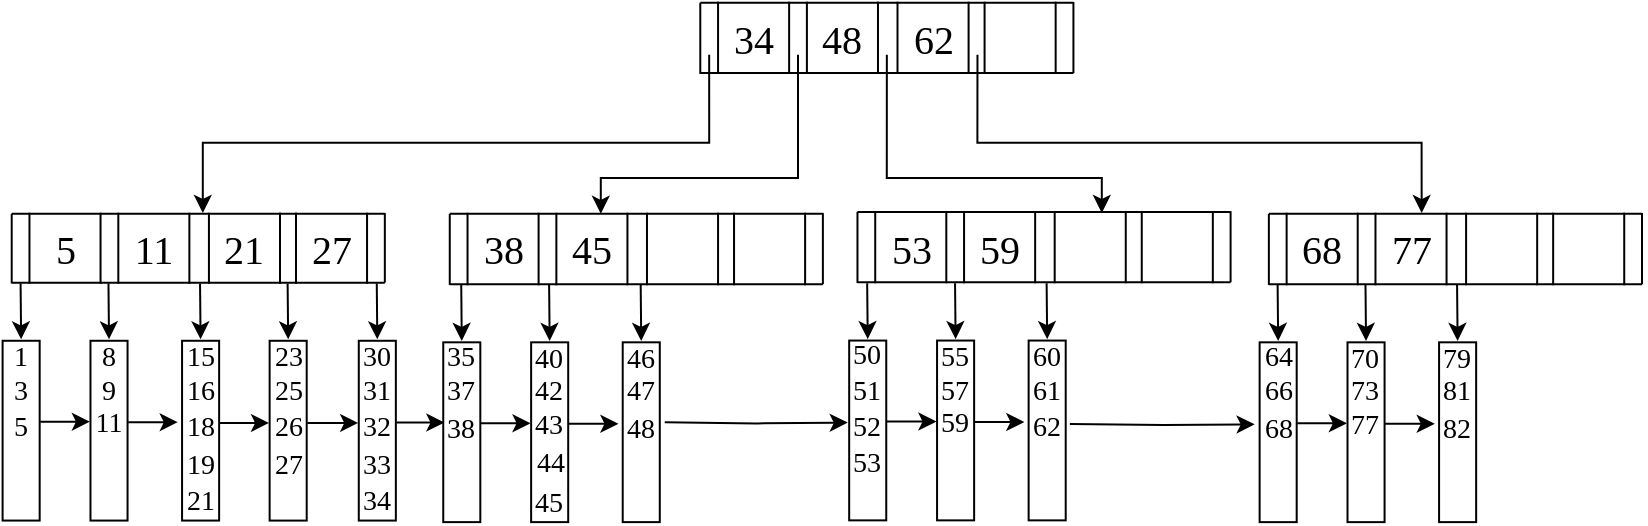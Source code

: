 <?xml version="1.0" encoding="UTF-8"?>
<mxfile version="23.0.2" type="browser">
  <diagram name="第 1 页" id="uVkd4KvrKCw7aUiNvQXj">
    <mxGraphModel dx="1311" dy="915" grid="1" gridSize="10" guides="1" tooltips="1" connect="1" arrows="1" fold="1" page="1" pageScale="1" pageWidth="827" pageHeight="1169" math="0" shadow="0">
      <root>
        <mxCell id="0" />
        <mxCell id="1" parent="0" />
        <mxCell id="_YOE5mqV0CH9EQmjLfuh-642" value="" style="group" vertex="1" connectable="0" parent="1">
          <mxGeometry x="7" y="230" width="820" height="260" as="geometry" />
        </mxCell>
        <mxCell id="_YOE5mqV0CH9EQmjLfuh-383" value="&lt;font style=&quot;font-size: 20px;&quot; face=&quot;Times New Roman&quot;&gt;53&lt;/font&gt;" style="shape=partialRectangle;whiteSpace=wrap;html=1;top=0;bottom=0;fillColor=none;" vertex="1" parent="_YOE5mqV0CH9EQmjLfuh-642">
          <mxGeometry x="436.617" y="104.943" width="35.536" height="35.174" as="geometry" />
        </mxCell>
        <mxCell id="_YOE5mqV0CH9EQmjLfuh-384" value="&lt;font style=&quot;font-size: 20px;&quot; face=&quot;Times New Roman&quot;&gt;59&lt;/font&gt;" style="shape=partialRectangle;whiteSpace=wrap;html=1;top=0;bottom=0;fillColor=none;" vertex="1" parent="_YOE5mqV0CH9EQmjLfuh-642">
          <mxGeometry x="481.037" y="104.943" width="35.536" height="35.174" as="geometry" />
        </mxCell>
        <mxCell id="_YOE5mqV0CH9EQmjLfuh-385" value="" style="shape=partialRectangle;whiteSpace=wrap;html=1;top=0;bottom=0;fillColor=none;" vertex="1" parent="_YOE5mqV0CH9EQmjLfuh-642">
          <mxGeometry x="526.346" y="104.943" width="35.536" height="35.174" as="geometry" />
        </mxCell>
        <mxCell id="_YOE5mqV0CH9EQmjLfuh-386" value="" style="shape=partialRectangle;whiteSpace=wrap;html=1;top=0;bottom=0;fillColor=none;" vertex="1" parent="_YOE5mqV0CH9EQmjLfuh-642">
          <mxGeometry x="569.878" y="104.943" width="35.536" height="35.174" as="geometry" />
        </mxCell>
        <mxCell id="_YOE5mqV0CH9EQmjLfuh-387" value="" style="endArrow=none;html=1;rounded=0;exitX=0;exitY=0;exitDx=0;exitDy=0;entryX=1;entryY=0;entryDx=0;entryDy=0;" edge="1" parent="_YOE5mqV0CH9EQmjLfuh-642">
          <mxGeometry width="50" height="50" relative="1" as="geometry">
            <mxPoint x="427.733" y="104.943" as="sourcePoint" />
            <mxPoint x="614.298" y="104.943" as="targetPoint" />
          </mxGeometry>
        </mxCell>
        <mxCell id="_YOE5mqV0CH9EQmjLfuh-388" value="" style="endArrow=none;html=1;rounded=0;exitX=0;exitY=1;exitDx=0;exitDy=0;" edge="1" parent="_YOE5mqV0CH9EQmjLfuh-642">
          <mxGeometry width="50" height="50" relative="1" as="geometry">
            <mxPoint x="427.733" y="140.117" as="sourcePoint" />
            <mxPoint x="614.298" y="140.117" as="targetPoint" />
          </mxGeometry>
        </mxCell>
        <mxCell id="_YOE5mqV0CH9EQmjLfuh-389" value="" style="endArrow=none;html=1;rounded=0;" edge="1" parent="_YOE5mqV0CH9EQmjLfuh-642">
          <mxGeometry width="50" height="50" relative="1" as="geometry">
            <mxPoint x="427.733" y="104.943" as="sourcePoint" />
            <mxPoint x="427.733" y="140.5" as="targetPoint" />
          </mxGeometry>
        </mxCell>
        <mxCell id="_YOE5mqV0CH9EQmjLfuh-390" value="" style="endArrow=none;html=1;rounded=0;" edge="1" parent="_YOE5mqV0CH9EQmjLfuh-642">
          <mxGeometry width="50" height="50" relative="1" as="geometry">
            <mxPoint x="614.298" y="104.556" as="sourcePoint" />
            <mxPoint x="614.298" y="140.113" as="targetPoint" />
          </mxGeometry>
        </mxCell>
        <mxCell id="_YOE5mqV0CH9EQmjLfuh-391" value="&lt;font style=&quot;font-size: 20px;&quot; face=&quot;Times New Roman&quot;&gt;68&lt;/font&gt;" style="shape=partialRectangle;whiteSpace=wrap;html=1;top=0;bottom=0;fillColor=none;" vertex="1" parent="_YOE5mqV0CH9EQmjLfuh-642">
          <mxGeometry x="642.319" y="105.91" width="35.536" height="35.174" as="geometry" />
        </mxCell>
        <mxCell id="_YOE5mqV0CH9EQmjLfuh-392" value="&lt;font style=&quot;font-size: 20px;&quot; face=&quot;Times New Roman&quot;&gt;77&lt;/font&gt;" style="shape=partialRectangle;whiteSpace=wrap;html=1;top=0;bottom=0;fillColor=none;" vertex="1" parent="_YOE5mqV0CH9EQmjLfuh-642">
          <mxGeometry x="686.739" y="105.91" width="35.536" height="35.174" as="geometry" />
        </mxCell>
        <mxCell id="_YOE5mqV0CH9EQmjLfuh-393" value="" style="shape=partialRectangle;whiteSpace=wrap;html=1;top=0;bottom=0;fillColor=none;" vertex="1" parent="_YOE5mqV0CH9EQmjLfuh-642">
          <mxGeometry x="732.048" y="105.91" width="35.536" height="35.174" as="geometry" />
        </mxCell>
        <mxCell id="_YOE5mqV0CH9EQmjLfuh-394" value="" style="shape=partialRectangle;whiteSpace=wrap;html=1;top=0;bottom=0;fillColor=none;" vertex="1" parent="_YOE5mqV0CH9EQmjLfuh-642">
          <mxGeometry x="775.58" y="105.91" width="35.536" height="35.174" as="geometry" />
        </mxCell>
        <mxCell id="_YOE5mqV0CH9EQmjLfuh-395" value="" style="endArrow=none;html=1;rounded=0;exitX=0;exitY=0;exitDx=0;exitDy=0;entryX=1;entryY=0;entryDx=0;entryDy=0;" edge="1" parent="_YOE5mqV0CH9EQmjLfuh-642">
          <mxGeometry width="50" height="50" relative="1" as="geometry">
            <mxPoint x="633.434" y="105.91" as="sourcePoint" />
            <mxPoint x="820.0" y="105.91" as="targetPoint" />
          </mxGeometry>
        </mxCell>
        <mxCell id="_YOE5mqV0CH9EQmjLfuh-396" value="" style="endArrow=none;html=1;rounded=0;exitX=0;exitY=1;exitDx=0;exitDy=0;" edge="1" parent="_YOE5mqV0CH9EQmjLfuh-642">
          <mxGeometry width="50" height="50" relative="1" as="geometry">
            <mxPoint x="633.434" y="141.084" as="sourcePoint" />
            <mxPoint x="820.0" y="141.084" as="targetPoint" />
          </mxGeometry>
        </mxCell>
        <mxCell id="_YOE5mqV0CH9EQmjLfuh-397" value="" style="endArrow=none;html=1;rounded=0;" edge="1" parent="_YOE5mqV0CH9EQmjLfuh-642">
          <mxGeometry width="50" height="50" relative="1" as="geometry">
            <mxPoint x="633.434" y="105.91" as="sourcePoint" />
            <mxPoint x="633.434" y="141.467" as="targetPoint" />
          </mxGeometry>
        </mxCell>
        <mxCell id="_YOE5mqV0CH9EQmjLfuh-398" value="" style="endArrow=none;html=1;rounded=0;" edge="1" parent="_YOE5mqV0CH9EQmjLfuh-642">
          <mxGeometry width="50" height="50" relative="1" as="geometry">
            <mxPoint x="820.0" y="105.523" as="sourcePoint" />
            <mxPoint x="820.0" y="141.081" as="targetPoint" />
          </mxGeometry>
        </mxCell>
        <mxCell id="_YOE5mqV0CH9EQmjLfuh-399" style="edgeStyle=orthogonalEdgeStyle;rounded=0;orthogonalLoop=1;jettySize=auto;html=1;" edge="1" parent="_YOE5mqV0CH9EQmjLfuh-642">
          <mxGeometry relative="1" as="geometry">
            <mxPoint x="353.586" y="26.381" as="sourcePoint" />
            <mxPoint x="100.39" y="105.523" as="targetPoint" />
            <Array as="points">
              <mxPoint x="353.586" y="70.349" />
              <mxPoint x="100.39" y="70.349" />
              <mxPoint x="100.39" y="105.523" />
            </Array>
          </mxGeometry>
        </mxCell>
        <mxCell id="_YOE5mqV0CH9EQmjLfuh-400" style="edgeStyle=orthogonalEdgeStyle;rounded=0;orthogonalLoop=1;jettySize=auto;html=1;entryX=0.5;entryY=0;entryDx=0;entryDy=0;" edge="1" parent="_YOE5mqV0CH9EQmjLfuh-642">
          <mxGeometry relative="1" as="geometry">
            <mxPoint x="398.007" y="26.381" as="sourcePoint" />
            <mxPoint x="299.393" y="105.91" as="targetPoint" />
            <Array as="points">
              <mxPoint x="398.007" y="87.936" />
              <mxPoint x="299.393" y="87.936" />
            </Array>
          </mxGeometry>
        </mxCell>
        <mxCell id="_YOE5mqV0CH9EQmjLfuh-589" style="edgeStyle=orthogonalEdgeStyle;rounded=0;orthogonalLoop=1;jettySize=auto;html=1;exitX=1;exitY=0.25;exitDx=0;exitDy=0;entryX=0;entryY=0.25;entryDx=0;entryDy=0;" edge="1" parent="_YOE5mqV0CH9EQmjLfuh-642">
          <mxGeometry relative="1" as="geometry">
            <mxPoint x="197.226" y="210.274" as="sourcePoint" />
            <mxPoint x="221.213" y="211.048" as="targetPoint" />
          </mxGeometry>
        </mxCell>
        <mxCell id="_YOE5mqV0CH9EQmjLfuh-512" value="" style="rounded=0;whiteSpace=wrap;html=1;rotation=90;container=0;" vertex="1" parent="_YOE5mqV0CH9EQmjLfuh-642">
          <mxGeometry x="98.133" y="205.066" width="89.898" height="18.537" as="geometry" />
        </mxCell>
        <mxCell id="_YOE5mqV0CH9EQmjLfuh-513" value="&lt;font style=&quot;font-size: 14px;&quot; face=&quot;Times New Roman&quot;&gt;23&lt;/font&gt;" style="text;html=1;strokeColor=none;fillColor=none;align=center;verticalAlign=middle;whiteSpace=wrap;rounded=0;container=0;" vertex="1" parent="_YOE5mqV0CH9EQmjLfuh-642">
          <mxGeometry x="133.519" y="169.663" width="19.136" height="17.666" as="geometry" />
        </mxCell>
        <mxCell id="_YOE5mqV0CH9EQmjLfuh-514" value="&lt;font style=&quot;font-size: 14px;&quot; face=&quot;Times New Roman&quot;&gt;25&lt;/font&gt;" style="text;html=1;strokeColor=none;fillColor=none;align=center;verticalAlign=middle;whiteSpace=wrap;rounded=0;container=0;" vertex="1" parent="_YOE5mqV0CH9EQmjLfuh-642">
          <mxGeometry x="133.519" y="185.466" width="19.136" height="18.44" as="geometry" />
        </mxCell>
        <mxCell id="_YOE5mqV0CH9EQmjLfuh-515" value="" style="endArrow=classic;html=1;rounded=0;entryX=0.5;entryY=0;entryDx=0;entryDy=0;" edge="1" parent="_YOE5mqV0CH9EQmjLfuh-642">
          <mxGeometry width="50" height="50" relative="1" as="geometry">
            <mxPoint x="142.811" y="140.697" as="sourcePoint" />
            <mxPoint x="143.087" y="168.679" as="targetPoint" />
          </mxGeometry>
        </mxCell>
        <mxCell id="_YOE5mqV0CH9EQmjLfuh-516" value="&lt;font style=&quot;font-size: 14px;&quot; face=&quot;Times New Roman&quot;&gt;27&lt;/font&gt;" style="text;html=1;strokeColor=none;fillColor=none;align=center;verticalAlign=middle;whiteSpace=wrap;rounded=0;container=0;" vertex="1" parent="_YOE5mqV0CH9EQmjLfuh-642">
          <mxGeometry x="133.519" y="222.346" width="19.136" height="18.44" as="geometry" />
        </mxCell>
        <mxCell id="_YOE5mqV0CH9EQmjLfuh-517" value="&lt;font style=&quot;font-size: 14px;&quot; face=&quot;Times New Roman&quot;&gt;26&lt;/font&gt;" style="text;html=1;strokeColor=none;fillColor=none;align=center;verticalAlign=middle;whiteSpace=wrap;rounded=0;container=0;" vertex="1" parent="_YOE5mqV0CH9EQmjLfuh-642">
          <mxGeometry x="133.519" y="203.906" width="19.136" height="18.44" as="geometry" />
        </mxCell>
        <mxCell id="_YOE5mqV0CH9EQmjLfuh-534" value="" style="endArrow=classic;html=1;rounded=0;entryX=0;entryY=0.5;entryDx=0;entryDy=0;exitX=1;exitY=0.5;exitDx=0;exitDy=0;" edge="1" parent="_YOE5mqV0CH9EQmjLfuh-642">
          <mxGeometry width="50" height="50" relative="1" as="geometry">
            <mxPoint x="108.865" y="210.488" as="sourcePoint" />
            <mxPoint x="133.519" y="210.488" as="targetPoint" />
          </mxGeometry>
        </mxCell>
        <mxCell id="_YOE5mqV0CH9EQmjLfuh-535" value="" style="endArrow=classic;html=1;rounded=0;entryX=0;entryY=0.5;entryDx=0;entryDy=0;exitX=1;exitY=0.5;exitDx=0;exitDy=0;" edge="1" parent="_YOE5mqV0CH9EQmjLfuh-642">
          <mxGeometry width="50" height="50" relative="1" as="geometry">
            <mxPoint x="152.655" y="210.488" as="sourcePoint" />
            <mxPoint x="178.09" y="210.488" as="targetPoint" />
          </mxGeometry>
        </mxCell>
        <mxCell id="_YOE5mqV0CH9EQmjLfuh-366" value="&lt;font face=&quot;Times New Roman&quot; style=&quot;font-size: 20px;&quot;&gt;5&lt;/font&gt;" style="shape=partialRectangle;whiteSpace=wrap;html=1;top=0;bottom=0;fillColor=none;container=0;" vertex="1" parent="_YOE5mqV0CH9EQmjLfuh-642">
          <mxGeometry x="13.735" y="105.902" width="35.536" height="34.421" as="geometry" />
        </mxCell>
        <mxCell id="_YOE5mqV0CH9EQmjLfuh-367" value="&lt;font style=&quot;font-size: 20px;&quot; face=&quot;Times New Roman&quot;&gt;11&lt;/font&gt;" style="shape=partialRectangle;whiteSpace=wrap;html=1;top=0;bottom=0;fillColor=none;container=0;" vertex="1" parent="_YOE5mqV0CH9EQmjLfuh-642">
          <mxGeometry x="58.155" y="105.902" width="35.536" height="34.421" as="geometry" />
        </mxCell>
        <mxCell id="_YOE5mqV0CH9EQmjLfuh-368" value="&lt;font style=&quot;font-size: 20px;&quot; face=&quot;Times New Roman&quot;&gt;21&lt;/font&gt;" style="shape=partialRectangle;whiteSpace=wrap;html=1;top=0;bottom=0;fillColor=none;container=0;" vertex="1" parent="_YOE5mqV0CH9EQmjLfuh-642">
          <mxGeometry x="103.464" y="105.902" width="35.536" height="34.421" as="geometry" />
        </mxCell>
        <mxCell id="_YOE5mqV0CH9EQmjLfuh-369" value="&lt;font face=&quot;Times New Roman&quot; style=&quot;font-size: 20px;&quot;&gt;27&lt;/font&gt;" style="shape=partialRectangle;whiteSpace=wrap;html=1;top=0;bottom=0;fillColor=none;container=0;" vertex="1" parent="_YOE5mqV0CH9EQmjLfuh-642">
          <mxGeometry x="146.996" y="105.902" width="35.536" height="34.421" as="geometry" />
        </mxCell>
        <mxCell id="_YOE5mqV0CH9EQmjLfuh-370" value="" style="endArrow=none;html=1;rounded=0;exitX=0;exitY=0;exitDx=0;exitDy=0;entryX=1;entryY=0;entryDx=0;entryDy=0;" edge="1" parent="_YOE5mqV0CH9EQmjLfuh-642">
          <mxGeometry width="50" height="50" relative="1" as="geometry">
            <mxPoint x="4.851" y="105.902" as="sourcePoint" />
            <mxPoint x="191.416" y="105.902" as="targetPoint" />
          </mxGeometry>
        </mxCell>
        <mxCell id="_YOE5mqV0CH9EQmjLfuh-371" value="" style="endArrow=none;html=1;rounded=0;exitX=0;exitY=1;exitDx=0;exitDy=0;" edge="1" parent="_YOE5mqV0CH9EQmjLfuh-642">
          <mxGeometry width="50" height="50" relative="1" as="geometry">
            <mxPoint x="4.851" y="140.322" as="sourcePoint" />
            <mxPoint x="191.416" y="140.322" as="targetPoint" />
          </mxGeometry>
        </mxCell>
        <mxCell id="_YOE5mqV0CH9EQmjLfuh-372" value="" style="endArrow=none;html=1;rounded=0;" edge="1" parent="_YOE5mqV0CH9EQmjLfuh-642">
          <mxGeometry width="50" height="50" relative="1" as="geometry">
            <mxPoint x="4.851" y="105.902" as="sourcePoint" />
            <mxPoint x="4.851" y="140.697" as="targetPoint" />
          </mxGeometry>
        </mxCell>
        <mxCell id="_YOE5mqV0CH9EQmjLfuh-373" value="" style="endArrow=none;html=1;rounded=0;" edge="1" parent="_YOE5mqV0CH9EQmjLfuh-642">
          <mxGeometry width="50" height="50" relative="1" as="geometry">
            <mxPoint x="191.416" y="105.523" as="sourcePoint" />
            <mxPoint x="191.416" y="140.319" as="targetPoint" />
          </mxGeometry>
        </mxCell>
        <mxCell id="_YOE5mqV0CH9EQmjLfuh-520" value="" style="rounded=0;whiteSpace=wrap;html=1;rotation=90;container=0;" vertex="1" parent="_YOE5mqV0CH9EQmjLfuh-642">
          <mxGeometry x="142.705" y="205.066" width="89.898" height="18.537" as="geometry" />
        </mxCell>
        <mxCell id="_YOE5mqV0CH9EQmjLfuh-521" value="&lt;font style=&quot;font-size: 14px;&quot; face=&quot;Times New Roman&quot;&gt;30&lt;/font&gt;" style="text;html=1;strokeColor=none;fillColor=none;align=center;verticalAlign=middle;whiteSpace=wrap;rounded=0;container=0;" vertex="1" parent="_YOE5mqV0CH9EQmjLfuh-642">
          <mxGeometry x="178.09" y="169.663" width="19.136" height="17.666" as="geometry" />
        </mxCell>
        <mxCell id="_YOE5mqV0CH9EQmjLfuh-522" value="&lt;font style=&quot;font-size: 14px;&quot; face=&quot;Times New Roman&quot;&gt;31&lt;/font&gt;" style="text;html=1;strokeColor=none;fillColor=none;align=center;verticalAlign=middle;whiteSpace=wrap;rounded=0;container=0;" vertex="1" parent="_YOE5mqV0CH9EQmjLfuh-642">
          <mxGeometry x="178.09" y="185.466" width="19.136" height="18.44" as="geometry" />
        </mxCell>
        <mxCell id="_YOE5mqV0CH9EQmjLfuh-523" value="" style="endArrow=classic;html=1;rounded=0;entryX=0.5;entryY=0;entryDx=0;entryDy=0;" edge="1" parent="_YOE5mqV0CH9EQmjLfuh-642">
          <mxGeometry width="50" height="50" relative="1" as="geometry">
            <mxPoint x="187.383" y="140.697" as="sourcePoint" />
            <mxPoint x="187.658" y="168.679" as="targetPoint" />
          </mxGeometry>
        </mxCell>
        <mxCell id="_YOE5mqV0CH9EQmjLfuh-524" value="&lt;font style=&quot;font-size: 14px;&quot; face=&quot;Times New Roman&quot;&gt;33&lt;/font&gt;" style="text;html=1;strokeColor=none;fillColor=none;align=center;verticalAlign=middle;whiteSpace=wrap;rounded=0;container=0;" vertex="1" parent="_YOE5mqV0CH9EQmjLfuh-642">
          <mxGeometry x="178.09" y="222.346" width="19.136" height="18.44" as="geometry" />
        </mxCell>
        <mxCell id="_YOE5mqV0CH9EQmjLfuh-525" value="&lt;font style=&quot;font-size: 14px;&quot; face=&quot;Times New Roman&quot;&gt;32&lt;/font&gt;" style="text;html=1;strokeColor=none;fillColor=none;align=center;verticalAlign=middle;whiteSpace=wrap;rounded=0;container=0;" vertex="1" parent="_YOE5mqV0CH9EQmjLfuh-642">
          <mxGeometry x="178.09" y="203.906" width="19.136" height="18.44" as="geometry" />
        </mxCell>
        <mxCell id="_YOE5mqV0CH9EQmjLfuh-526" value="&lt;font style=&quot;font-size: 14px;&quot; face=&quot;Times New Roman&quot;&gt;34&lt;/font&gt;" style="text;html=1;strokeColor=none;fillColor=none;align=center;verticalAlign=middle;whiteSpace=wrap;rounded=0;container=0;" vertex="1" parent="_YOE5mqV0CH9EQmjLfuh-642">
          <mxGeometry x="178.09" y="240.786" width="19.136" height="18.44" as="geometry" />
        </mxCell>
        <mxCell id="_YOE5mqV0CH9EQmjLfuh-531" value="" style="endArrow=classic;html=1;rounded=0;entryX=0;entryY=0.75;entryDx=0;entryDy=0;exitX=1;exitY=0.75;exitDx=0;exitDy=0;" edge="1" parent="_YOE5mqV0CH9EQmjLfuh-642">
          <mxGeometry width="50" height="50" relative="1" as="geometry">
            <mxPoint x="19.136" y="209.848" as="sourcePoint" />
            <mxPoint x="43.941" y="209.848" as="targetPoint" />
          </mxGeometry>
        </mxCell>
        <mxCell id="_YOE5mqV0CH9EQmjLfuh-533" value="" style="endArrow=classic;html=1;rounded=0;entryX=0;entryY=0.75;entryDx=0;entryDy=0;exitX=1;exitY=0.75;exitDx=0;exitDy=0;" edge="1" parent="_YOE5mqV0CH9EQmjLfuh-642">
          <mxGeometry width="50" height="50" relative="1" as="geometry">
            <mxPoint x="63.077" y="210.103" as="sourcePoint" />
            <mxPoint x="87.881" y="210.103" as="targetPoint" />
          </mxGeometry>
        </mxCell>
        <mxCell id="_YOE5mqV0CH9EQmjLfuh-421" value="" style="rounded=0;whiteSpace=wrap;html=1;rotation=90;container=0;" vertex="1" parent="_YOE5mqV0CH9EQmjLfuh-642">
          <mxGeometry x="-35.385" y="205.066" width="89.898" height="18.537" as="geometry" />
        </mxCell>
        <mxCell id="_YOE5mqV0CH9EQmjLfuh-423" value="&lt;font style=&quot;font-size: 14px;&quot; face=&quot;Times New Roman&quot;&gt;1&lt;/font&gt;" style="text;html=1;strokeColor=none;fillColor=none;align=center;verticalAlign=middle;whiteSpace=wrap;rounded=0;container=0;" vertex="1" parent="_YOE5mqV0CH9EQmjLfuh-642">
          <mxGeometry y="169.663" width="19.136" height="17.666" as="geometry" />
        </mxCell>
        <mxCell id="_YOE5mqV0CH9EQmjLfuh-424" value="&lt;font style=&quot;font-size: 14px;&quot; face=&quot;Times New Roman&quot;&gt;3&lt;/font&gt;" style="text;html=1;strokeColor=none;fillColor=none;align=center;verticalAlign=middle;whiteSpace=wrap;rounded=0;container=0;" vertex="1" parent="_YOE5mqV0CH9EQmjLfuh-642">
          <mxGeometry y="185.466" width="19.136" height="18.44" as="geometry" />
        </mxCell>
        <mxCell id="_YOE5mqV0CH9EQmjLfuh-474" value="" style="endArrow=classic;html=1;rounded=0;entryX=0.5;entryY=0;entryDx=0;entryDy=0;" edge="1" parent="_YOE5mqV0CH9EQmjLfuh-642">
          <mxGeometry width="50" height="50" relative="1" as="geometry">
            <mxPoint x="9.293" y="140.697" as="sourcePoint" />
            <mxPoint x="9.568" y="168.679" as="targetPoint" />
          </mxGeometry>
        </mxCell>
        <mxCell id="_YOE5mqV0CH9EQmjLfuh-483" value="&lt;font style=&quot;font-size: 14px;&quot; face=&quot;Times New Roman&quot;&gt;5&lt;/font&gt;" style="text;html=1;strokeColor=none;fillColor=none;align=center;verticalAlign=middle;whiteSpace=wrap;rounded=0;container=0;" vertex="1" parent="_YOE5mqV0CH9EQmjLfuh-642">
          <mxGeometry y="203.906" width="19.136" height="18.44" as="geometry" />
        </mxCell>
        <mxCell id="_YOE5mqV0CH9EQmjLfuh-504" value="" style="rounded=0;whiteSpace=wrap;html=1;rotation=90;container=0;" vertex="1" parent="_YOE5mqV0CH9EQmjLfuh-642">
          <mxGeometry x="8.555" y="205.066" width="89.898" height="18.537" as="geometry" />
        </mxCell>
        <mxCell id="_YOE5mqV0CH9EQmjLfuh-505" value="&lt;font face=&quot;Times New Roman&quot;&gt;&lt;span style=&quot;font-size: 14px;&quot;&gt;8&lt;/span&gt;&lt;/font&gt;" style="text;html=1;strokeColor=none;fillColor=none;align=center;verticalAlign=middle;whiteSpace=wrap;rounded=0;container=0;" vertex="1" parent="_YOE5mqV0CH9EQmjLfuh-642">
          <mxGeometry x="43.941" y="169.663" width="19.136" height="17.666" as="geometry" />
        </mxCell>
        <mxCell id="_YOE5mqV0CH9EQmjLfuh-506" value="&lt;font style=&quot;font-size: 14px;&quot; face=&quot;Times New Roman&quot;&gt;9&lt;/font&gt;" style="text;html=1;strokeColor=none;fillColor=none;align=center;verticalAlign=middle;whiteSpace=wrap;rounded=0;container=0;" vertex="1" parent="_YOE5mqV0CH9EQmjLfuh-642">
          <mxGeometry x="43.941" y="185.466" width="19.136" height="18.44" as="geometry" />
        </mxCell>
        <mxCell id="_YOE5mqV0CH9EQmjLfuh-507" value="" style="endArrow=classic;html=1;rounded=0;entryX=0.5;entryY=0;entryDx=0;entryDy=0;" edge="1" parent="_YOE5mqV0CH9EQmjLfuh-642">
          <mxGeometry width="50" height="50" relative="1" as="geometry">
            <mxPoint x="53.233" y="140.697" as="sourcePoint" />
            <mxPoint x="53.509" y="168.679" as="targetPoint" />
          </mxGeometry>
        </mxCell>
        <mxCell id="_YOE5mqV0CH9EQmjLfuh-509" value="&lt;font face=&quot;Times New Roman&quot;&gt;&lt;span style=&quot;font-size: 14px;&quot;&gt;11&lt;/span&gt;&lt;/font&gt;" style="text;html=1;strokeColor=none;fillColor=none;align=center;verticalAlign=middle;whiteSpace=wrap;rounded=0;container=0;" vertex="1" parent="_YOE5mqV0CH9EQmjLfuh-642">
          <mxGeometry x="43.941" y="202.253" width="19.136" height="17.587" as="geometry" />
        </mxCell>
        <mxCell id="_YOE5mqV0CH9EQmjLfuh-496" value="" style="rounded=0;whiteSpace=wrap;html=1;rotation=90;container=0;" vertex="1" parent="_YOE5mqV0CH9EQmjLfuh-642">
          <mxGeometry x="54.344" y="205.066" width="89.898" height="18.537" as="geometry" />
        </mxCell>
        <mxCell id="_YOE5mqV0CH9EQmjLfuh-497" value="&lt;font style=&quot;font-size: 14px;&quot; face=&quot;Times New Roman&quot;&gt;15&lt;/font&gt;" style="text;html=1;strokeColor=none;fillColor=none;align=center;verticalAlign=middle;whiteSpace=wrap;rounded=0;container=0;" vertex="1" parent="_YOE5mqV0CH9EQmjLfuh-642">
          <mxGeometry x="89.729" y="169.663" width="19.136" height="17.666" as="geometry" />
        </mxCell>
        <mxCell id="_YOE5mqV0CH9EQmjLfuh-498" value="&lt;font style=&quot;font-size: 14px;&quot; face=&quot;Times New Roman&quot;&gt;16&lt;/font&gt;" style="text;html=1;strokeColor=none;fillColor=none;align=center;verticalAlign=middle;whiteSpace=wrap;rounded=0;container=0;" vertex="1" parent="_YOE5mqV0CH9EQmjLfuh-642">
          <mxGeometry x="89.729" y="185.466" width="19.136" height="18.44" as="geometry" />
        </mxCell>
        <mxCell id="_YOE5mqV0CH9EQmjLfuh-499" value="" style="endArrow=classic;html=1;rounded=0;entryX=0.5;entryY=0;entryDx=0;entryDy=0;" edge="1" parent="_YOE5mqV0CH9EQmjLfuh-642">
          <mxGeometry width="50" height="50" relative="1" as="geometry">
            <mxPoint x="99.022" y="140.697" as="sourcePoint" />
            <mxPoint x="99.297" y="168.679" as="targetPoint" />
          </mxGeometry>
        </mxCell>
        <mxCell id="_YOE5mqV0CH9EQmjLfuh-500" value="&lt;font style=&quot;font-size: 14px;&quot; face=&quot;Times New Roman&quot;&gt;19&lt;/font&gt;" style="text;html=1;strokeColor=none;fillColor=none;align=center;verticalAlign=middle;whiteSpace=wrap;rounded=0;container=0;" vertex="1" parent="_YOE5mqV0CH9EQmjLfuh-642">
          <mxGeometry x="89.729" y="222.346" width="19.136" height="18.44" as="geometry" />
        </mxCell>
        <mxCell id="_YOE5mqV0CH9EQmjLfuh-501" value="&lt;font face=&quot;Times New Roman&quot;&gt;&lt;span style=&quot;font-size: 14px;&quot;&gt;18&lt;/span&gt;&lt;/font&gt;" style="text;html=1;strokeColor=none;fillColor=none;align=center;verticalAlign=middle;whiteSpace=wrap;rounded=0;container=0;" vertex="1" parent="_YOE5mqV0CH9EQmjLfuh-642">
          <mxGeometry x="89.729" y="203.906" width="19.136" height="18.44" as="geometry" />
        </mxCell>
        <mxCell id="_YOE5mqV0CH9EQmjLfuh-502" value="&lt;font style=&quot;font-size: 14px;&quot; face=&quot;Times New Roman&quot;&gt;21&lt;/font&gt;" style="text;html=1;strokeColor=none;fillColor=none;align=center;verticalAlign=middle;whiteSpace=wrap;rounded=0;container=0;" vertex="1" parent="_YOE5mqV0CH9EQmjLfuh-642">
          <mxGeometry x="89.729" y="240.786" width="19.136" height="18.44" as="geometry" />
        </mxCell>
        <mxCell id="_YOE5mqV0CH9EQmjLfuh-375" value="&lt;font style=&quot;font-size: 20px;&quot; face=&quot;Times New Roman&quot;&gt;38&lt;/font&gt;" style="shape=partialRectangle;whiteSpace=wrap;html=1;top=0;bottom=0;fillColor=none;" vertex="1" parent="_YOE5mqV0CH9EQmjLfuh-642">
          <mxGeometry x="232.763" y="105.91" width="35.536" height="35.174" as="geometry" />
        </mxCell>
        <mxCell id="_YOE5mqV0CH9EQmjLfuh-376" value="&lt;font style=&quot;font-size: 20px;&quot; face=&quot;Times New Roman&quot;&gt;45&lt;/font&gt;" style="shape=partialRectangle;whiteSpace=wrap;html=1;top=0;bottom=0;fillColor=none;" vertex="1" parent="_YOE5mqV0CH9EQmjLfuh-642">
          <mxGeometry x="277.183" y="105.91" width="35.536" height="35.174" as="geometry" />
        </mxCell>
        <mxCell id="_YOE5mqV0CH9EQmjLfuh-377" value="" style="shape=partialRectangle;whiteSpace=wrap;html=1;top=0;bottom=0;fillColor=none;" vertex="1" parent="_YOE5mqV0CH9EQmjLfuh-642">
          <mxGeometry x="322.492" y="105.91" width="35.536" height="35.174" as="geometry" />
        </mxCell>
        <mxCell id="_YOE5mqV0CH9EQmjLfuh-378" value="" style="shape=partialRectangle;whiteSpace=wrap;html=1;top=0;bottom=0;fillColor=none;" vertex="1" parent="_YOE5mqV0CH9EQmjLfuh-642">
          <mxGeometry x="366.024" y="105.91" width="35.536" height="35.174" as="geometry" />
        </mxCell>
        <mxCell id="_YOE5mqV0CH9EQmjLfuh-379" value="" style="endArrow=none;html=1;rounded=0;exitX=0;exitY=0;exitDx=0;exitDy=0;entryX=1;entryY=0;entryDx=0;entryDy=0;" edge="1" parent="_YOE5mqV0CH9EQmjLfuh-642">
          <mxGeometry width="50" height="50" relative="1" as="geometry">
            <mxPoint x="223.879" y="105.91" as="sourcePoint" />
            <mxPoint x="410.444" y="105.91" as="targetPoint" />
          </mxGeometry>
        </mxCell>
        <mxCell id="_YOE5mqV0CH9EQmjLfuh-380" value="" style="endArrow=none;html=1;rounded=0;exitX=0;exitY=1;exitDx=0;exitDy=0;" edge="1" parent="_YOE5mqV0CH9EQmjLfuh-642">
          <mxGeometry width="50" height="50" relative="1" as="geometry">
            <mxPoint x="223.879" y="141.084" as="sourcePoint" />
            <mxPoint x="410.444" y="141.084" as="targetPoint" />
          </mxGeometry>
        </mxCell>
        <mxCell id="_YOE5mqV0CH9EQmjLfuh-381" value="" style="endArrow=none;html=1;rounded=0;" edge="1" parent="_YOE5mqV0CH9EQmjLfuh-642">
          <mxGeometry width="50" height="50" relative="1" as="geometry">
            <mxPoint x="223.879" y="105.91" as="sourcePoint" />
            <mxPoint x="223.879" y="141.467" as="targetPoint" />
          </mxGeometry>
        </mxCell>
        <mxCell id="_YOE5mqV0CH9EQmjLfuh-382" value="" style="endArrow=none;html=1;rounded=0;" edge="1" parent="_YOE5mqV0CH9EQmjLfuh-642">
          <mxGeometry width="50" height="50" relative="1" as="geometry">
            <mxPoint x="410.444" y="105.523" as="sourcePoint" />
            <mxPoint x="410.444" y="141.081" as="targetPoint" />
          </mxGeometry>
        </mxCell>
        <mxCell id="_YOE5mqV0CH9EQmjLfuh-581" value="" style="endArrow=classic;html=1;rounded=0;entryX=0;entryY=0.75;entryDx=0;entryDy=0;exitX=1;exitY=0.75;exitDx=0;exitDy=0;" edge="1" parent="_YOE5mqV0CH9EQmjLfuh-642">
          <mxGeometry width="50" height="50" relative="1" as="geometry">
            <mxPoint x="239.461" y="210.622" as="sourcePoint" />
            <mxPoint x="264.266" y="210.622" as="targetPoint" />
          </mxGeometry>
        </mxCell>
        <mxCell id="_YOE5mqV0CH9EQmjLfuh-582" value="" style="endArrow=classic;html=1;rounded=0;entryX=0;entryY=0.75;entryDx=0;entryDy=0;exitX=1;exitY=0.75;exitDx=0;exitDy=0;" edge="1" parent="_YOE5mqV0CH9EQmjLfuh-642">
          <mxGeometry width="50" height="50" relative="1" as="geometry">
            <mxPoint x="283.402" y="210.877" as="sourcePoint" />
            <mxPoint x="308.206" y="210.877" as="targetPoint" />
          </mxGeometry>
        </mxCell>
        <mxCell id="_YOE5mqV0CH9EQmjLfuh-561" value="" style="rounded=0;whiteSpace=wrap;html=1;rotation=90;container=0;" vertex="1" parent="_YOE5mqV0CH9EQmjLfuh-642">
          <mxGeometry x="184.94" y="205.84" width="89.898" height="18.537" as="geometry" />
        </mxCell>
        <mxCell id="_YOE5mqV0CH9EQmjLfuh-562" value="&lt;font style=&quot;font-size: 14px;&quot; face=&quot;Times New Roman&quot;&gt;35&lt;/font&gt;" style="text;html=1;strokeColor=none;fillColor=none;align=center;verticalAlign=middle;whiteSpace=wrap;rounded=0;container=0;" vertex="1" parent="_YOE5mqV0CH9EQmjLfuh-642">
          <mxGeometry x="220.325" y="170.437" width="19.136" height="15.002" as="geometry" />
        </mxCell>
        <mxCell id="_YOE5mqV0CH9EQmjLfuh-563" value="&lt;font style=&quot;font-size: 14px;&quot; face=&quot;Times New Roman&quot;&gt;37&lt;/font&gt;" style="text;html=1;strokeColor=none;fillColor=none;align=center;verticalAlign=middle;whiteSpace=wrap;rounded=0;container=0;" vertex="1" parent="_YOE5mqV0CH9EQmjLfuh-642">
          <mxGeometry x="220.325" y="186.239" width="19.136" height="18.44" as="geometry" />
        </mxCell>
        <mxCell id="_YOE5mqV0CH9EQmjLfuh-564" value="" style="endArrow=classic;html=1;rounded=0;entryX=0.5;entryY=0;entryDx=0;entryDy=0;" edge="1" parent="_YOE5mqV0CH9EQmjLfuh-642">
          <mxGeometry width="50" height="50" relative="1" as="geometry">
            <mxPoint x="229.618" y="141.471" as="sourcePoint" />
            <mxPoint x="229.893" y="169.452" as="targetPoint" />
          </mxGeometry>
        </mxCell>
        <mxCell id="_YOE5mqV0CH9EQmjLfuh-565" value="&lt;font face=&quot;Times New Roman&quot;&gt;&lt;span style=&quot;font-size: 14px;&quot;&gt;38&lt;/span&gt;&lt;/font&gt;" style="text;html=1;strokeColor=none;fillColor=none;align=center;verticalAlign=middle;whiteSpace=wrap;rounded=0;container=0;" vertex="1" parent="_YOE5mqV0CH9EQmjLfuh-642">
          <mxGeometry x="220.325" y="204.68" width="19.136" height="18.44" as="geometry" />
        </mxCell>
        <mxCell id="_YOE5mqV0CH9EQmjLfuh-567" value="" style="rounded=0;whiteSpace=wrap;html=1;rotation=90;container=0;" vertex="1" parent="_YOE5mqV0CH9EQmjLfuh-642">
          <mxGeometry x="228.88" y="205.84" width="89.898" height="18.537" as="geometry" />
        </mxCell>
        <mxCell id="_YOE5mqV0CH9EQmjLfuh-568" value="&lt;font face=&quot;Times New Roman&quot;&gt;&lt;span style=&quot;font-size: 14px;&quot;&gt;40&lt;/span&gt;&lt;/font&gt;" style="text;html=1;strokeColor=none;fillColor=none;align=center;verticalAlign=middle;whiteSpace=wrap;rounded=0;container=0;" vertex="1" parent="_YOE5mqV0CH9EQmjLfuh-642">
          <mxGeometry x="264.266" y="170.437" width="19.136" height="17.666" as="geometry" />
        </mxCell>
        <mxCell id="_YOE5mqV0CH9EQmjLfuh-569" value="&lt;font style=&quot;font-size: 14px;&quot; face=&quot;Times New Roman&quot;&gt;42&lt;/font&gt;" style="text;html=1;strokeColor=none;fillColor=none;align=center;verticalAlign=middle;whiteSpace=wrap;rounded=0;container=0;" vertex="1" parent="_YOE5mqV0CH9EQmjLfuh-642">
          <mxGeometry x="264.266" y="186.239" width="19.136" height="18.44" as="geometry" />
        </mxCell>
        <mxCell id="_YOE5mqV0CH9EQmjLfuh-570" value="" style="endArrow=classic;html=1;rounded=0;entryX=0.5;entryY=0;entryDx=0;entryDy=0;" edge="1" parent="_YOE5mqV0CH9EQmjLfuh-642">
          <mxGeometry width="50" height="50" relative="1" as="geometry">
            <mxPoint x="273.558" y="141.471" as="sourcePoint" />
            <mxPoint x="273.834" y="169.452" as="targetPoint" />
          </mxGeometry>
        </mxCell>
        <mxCell id="_YOE5mqV0CH9EQmjLfuh-571" value="&lt;font face=&quot;Times New Roman&quot;&gt;&lt;span style=&quot;font-size: 14px;&quot;&gt;43&lt;/span&gt;&lt;/font&gt;" style="text;html=1;strokeColor=none;fillColor=none;align=center;verticalAlign=middle;whiteSpace=wrap;rounded=0;container=0;" vertex="1" parent="_YOE5mqV0CH9EQmjLfuh-642">
          <mxGeometry x="264.266" y="203.026" width="19.136" height="17.587" as="geometry" />
        </mxCell>
        <mxCell id="_YOE5mqV0CH9EQmjLfuh-574" value="" style="rounded=0;whiteSpace=wrap;html=1;rotation=90;container=0;" vertex="1" parent="_YOE5mqV0CH9EQmjLfuh-642">
          <mxGeometry x="274.669" y="205.84" width="89.898" height="18.537" as="geometry" />
        </mxCell>
        <mxCell id="_YOE5mqV0CH9EQmjLfuh-575" value="&lt;font style=&quot;font-size: 14px;&quot; face=&quot;Times New Roman&quot;&gt;46&lt;/font&gt;" style="text;html=1;strokeColor=none;fillColor=none;align=center;verticalAlign=middle;whiteSpace=wrap;rounded=0;container=0;" vertex="1" parent="_YOE5mqV0CH9EQmjLfuh-642">
          <mxGeometry x="310.054" y="170.437" width="19.136" height="17.666" as="geometry" />
        </mxCell>
        <mxCell id="_YOE5mqV0CH9EQmjLfuh-576" value="&lt;font style=&quot;font-size: 14px;&quot; face=&quot;Times New Roman&quot;&gt;47&lt;/font&gt;" style="text;html=1;strokeColor=none;fillColor=none;align=center;verticalAlign=middle;whiteSpace=wrap;rounded=0;container=0;" vertex="1" parent="_YOE5mqV0CH9EQmjLfuh-642">
          <mxGeometry x="310.054" y="186.239" width="19.136" height="18.44" as="geometry" />
        </mxCell>
        <mxCell id="_YOE5mqV0CH9EQmjLfuh-577" value="" style="endArrow=classic;html=1;rounded=0;entryX=0.5;entryY=0;entryDx=0;entryDy=0;" edge="1" parent="_YOE5mqV0CH9EQmjLfuh-642">
          <mxGeometry width="50" height="50" relative="1" as="geometry">
            <mxPoint x="319.347" y="141.471" as="sourcePoint" />
            <mxPoint x="319.622" y="169.452" as="targetPoint" />
          </mxGeometry>
        </mxCell>
        <mxCell id="_YOE5mqV0CH9EQmjLfuh-578" value="&lt;font style=&quot;font-size: 14px;&quot; face=&quot;Times New Roman&quot;&gt;44&lt;/font&gt;" style="text;html=1;strokeColor=none;fillColor=none;align=center;verticalAlign=middle;whiteSpace=wrap;rounded=0;container=0;" vertex="1" parent="_YOE5mqV0CH9EQmjLfuh-642">
          <mxGeometry x="264.745" y="221.361" width="19.136" height="18.44" as="geometry" />
        </mxCell>
        <mxCell id="_YOE5mqV0CH9EQmjLfuh-579" value="&lt;font face=&quot;Times New Roman&quot;&gt;&lt;span style=&quot;font-size: 14px;&quot;&gt;48&lt;/span&gt;&lt;/font&gt;" style="text;html=1;strokeColor=none;fillColor=none;align=center;verticalAlign=middle;whiteSpace=wrap;rounded=0;container=0;" vertex="1" parent="_YOE5mqV0CH9EQmjLfuh-642">
          <mxGeometry x="310.054" y="204.68" width="19.136" height="18.44" as="geometry" />
        </mxCell>
        <mxCell id="_YOE5mqV0CH9EQmjLfuh-580" value="&lt;font style=&quot;font-size: 14px;&quot; face=&quot;Times New Roman&quot;&gt;45&lt;/font&gt;" style="text;html=1;strokeColor=none;fillColor=none;align=center;verticalAlign=middle;whiteSpace=wrap;rounded=0;container=0;" vertex="1" parent="_YOE5mqV0CH9EQmjLfuh-642">
          <mxGeometry x="263.857" y="241.56" width="19.136" height="18.44" as="geometry" />
        </mxCell>
        <mxCell id="_YOE5mqV0CH9EQmjLfuh-615" value="" style="group" vertex="1" connectable="0" parent="_YOE5mqV0CH9EQmjLfuh-642">
          <mxGeometry x="331.376" y="140.592" width="200.78" height="118.529" as="geometry" />
        </mxCell>
        <mxCell id="_YOE5mqV0CH9EQmjLfuh-593" value="" style="group" vertex="1" connectable="0" parent="_YOE5mqV0CH9EQmjLfuh-615">
          <mxGeometry x="91.915" width="108.865" height="118.529" as="geometry" />
        </mxCell>
        <mxCell id="_YOE5mqV0CH9EQmjLfuh-594" value="" style="endArrow=classic;html=1;rounded=0;entryX=0;entryY=0.75;entryDx=0;entryDy=0;exitX=1;exitY=0.75;exitDx=0;exitDy=0;" edge="1" parent="_YOE5mqV0CH9EQmjLfuh-593">
          <mxGeometry width="50" height="50" relative="1" as="geometry">
            <mxPoint x="19.136" y="69.151" as="sourcePoint" />
            <mxPoint x="43.941" y="69.151" as="targetPoint" />
          </mxGeometry>
        </mxCell>
        <mxCell id="_YOE5mqV0CH9EQmjLfuh-595" value="" style="endArrow=classic;html=1;rounded=0;entryX=0;entryY=0.75;entryDx=0;entryDy=0;exitX=1;exitY=0.75;exitDx=0;exitDy=0;" edge="1" parent="_YOE5mqV0CH9EQmjLfuh-593">
          <mxGeometry width="50" height="50" relative="1" as="geometry">
            <mxPoint x="63.077" y="69.406" as="sourcePoint" />
            <mxPoint x="87.881" y="69.406" as="targetPoint" />
          </mxGeometry>
        </mxCell>
        <mxCell id="_YOE5mqV0CH9EQmjLfuh-596" value="" style="rounded=0;whiteSpace=wrap;html=1;rotation=90;container=0;" vertex="1" parent="_YOE5mqV0CH9EQmjLfuh-593">
          <mxGeometry x="-35.385" y="64.369" width="89.898" height="18.537" as="geometry" />
        </mxCell>
        <mxCell id="_YOE5mqV0CH9EQmjLfuh-597" value="&lt;font style=&quot;font-size: 14px;&quot; face=&quot;Times New Roman&quot;&gt;50&lt;/font&gt;" style="text;html=1;strokeColor=none;fillColor=none;align=center;verticalAlign=middle;whiteSpace=wrap;rounded=0;container=0;" vertex="1" parent="_YOE5mqV0CH9EQmjLfuh-593">
          <mxGeometry y="28.966" width="19.136" height="15.002" as="geometry" />
        </mxCell>
        <mxCell id="_YOE5mqV0CH9EQmjLfuh-598" value="&lt;font style=&quot;font-size: 14px;&quot; face=&quot;Times New Roman&quot;&gt;51&lt;/font&gt;" style="text;html=1;strokeColor=none;fillColor=none;align=center;verticalAlign=middle;whiteSpace=wrap;rounded=0;container=0;" vertex="1" parent="_YOE5mqV0CH9EQmjLfuh-593">
          <mxGeometry y="44.768" width="19.136" height="18.44" as="geometry" />
        </mxCell>
        <mxCell id="_YOE5mqV0CH9EQmjLfuh-599" value="" style="endArrow=classic;html=1;rounded=0;entryX=0.5;entryY=0;entryDx=0;entryDy=0;" edge="1" parent="_YOE5mqV0CH9EQmjLfuh-593">
          <mxGeometry width="50" height="50" relative="1" as="geometry">
            <mxPoint x="9.293" as="sourcePoint" />
            <mxPoint x="9.568" y="27.981" as="targetPoint" />
          </mxGeometry>
        </mxCell>
        <mxCell id="_YOE5mqV0CH9EQmjLfuh-600" value="&lt;font face=&quot;Times New Roman&quot;&gt;&lt;span style=&quot;font-size: 14px;&quot;&gt;52&lt;/span&gt;&lt;/font&gt;" style="text;html=1;strokeColor=none;fillColor=none;align=center;verticalAlign=middle;whiteSpace=wrap;rounded=0;container=0;" vertex="1" parent="_YOE5mqV0CH9EQmjLfuh-593">
          <mxGeometry y="63.208" width="19.136" height="18.44" as="geometry" />
        </mxCell>
        <mxCell id="_YOE5mqV0CH9EQmjLfuh-601" value="" style="rounded=0;whiteSpace=wrap;html=1;rotation=90;container=0;" vertex="1" parent="_YOE5mqV0CH9EQmjLfuh-593">
          <mxGeometry x="8.555" y="64.369" width="89.898" height="18.537" as="geometry" />
        </mxCell>
        <mxCell id="_YOE5mqV0CH9EQmjLfuh-602" value="&lt;font face=&quot;Times New Roman&quot;&gt;&lt;span style=&quot;font-size: 14px;&quot;&gt;55&lt;/span&gt;&lt;/font&gt;" style="text;html=1;strokeColor=none;fillColor=none;align=center;verticalAlign=middle;whiteSpace=wrap;rounded=0;container=0;" vertex="1" parent="_YOE5mqV0CH9EQmjLfuh-593">
          <mxGeometry x="43.941" y="28.966" width="19.136" height="17.666" as="geometry" />
        </mxCell>
        <mxCell id="_YOE5mqV0CH9EQmjLfuh-603" value="&lt;font face=&quot;Times New Roman&quot;&gt;&lt;span style=&quot;font-size: 14px;&quot;&gt;57&lt;/span&gt;&lt;/font&gt;" style="text;html=1;strokeColor=none;fillColor=none;align=center;verticalAlign=middle;whiteSpace=wrap;rounded=0;container=0;" vertex="1" parent="_YOE5mqV0CH9EQmjLfuh-593">
          <mxGeometry x="43.941" y="44.768" width="19.136" height="18.44" as="geometry" />
        </mxCell>
        <mxCell id="_YOE5mqV0CH9EQmjLfuh-604" value="" style="endArrow=classic;html=1;rounded=0;entryX=0.5;entryY=0;entryDx=0;entryDy=0;" edge="1" parent="_YOE5mqV0CH9EQmjLfuh-593">
          <mxGeometry width="50" height="50" relative="1" as="geometry">
            <mxPoint x="53.233" as="sourcePoint" />
            <mxPoint x="53.509" y="27.981" as="targetPoint" />
          </mxGeometry>
        </mxCell>
        <mxCell id="_YOE5mqV0CH9EQmjLfuh-605" value="&lt;font face=&quot;Times New Roman&quot;&gt;&lt;span style=&quot;font-size: 14px;&quot;&gt;59&lt;/span&gt;&lt;/font&gt;" style="text;html=1;strokeColor=none;fillColor=none;align=center;verticalAlign=middle;whiteSpace=wrap;rounded=0;container=0;" vertex="1" parent="_YOE5mqV0CH9EQmjLfuh-593">
          <mxGeometry x="43.941" y="61.555" width="19.136" height="17.587" as="geometry" />
        </mxCell>
        <mxCell id="_YOE5mqV0CH9EQmjLfuh-606" value="" style="rounded=0;whiteSpace=wrap;html=1;rotation=90;container=0;" vertex="1" parent="_YOE5mqV0CH9EQmjLfuh-593">
          <mxGeometry x="54.344" y="64.369" width="89.898" height="18.537" as="geometry" />
        </mxCell>
        <mxCell id="_YOE5mqV0CH9EQmjLfuh-607" value="&lt;font style=&quot;font-size: 14px;&quot; face=&quot;Times New Roman&quot;&gt;60&lt;/font&gt;" style="text;html=1;strokeColor=none;fillColor=none;align=center;verticalAlign=middle;whiteSpace=wrap;rounded=0;container=0;" vertex="1" parent="_YOE5mqV0CH9EQmjLfuh-593">
          <mxGeometry x="89.729" y="28.966" width="19.136" height="17.666" as="geometry" />
        </mxCell>
        <mxCell id="_YOE5mqV0CH9EQmjLfuh-608" value="&lt;font face=&quot;Times New Roman&quot;&gt;&lt;span style=&quot;font-size: 14px;&quot;&gt;61&lt;/span&gt;&lt;/font&gt;" style="text;html=1;strokeColor=none;fillColor=none;align=center;verticalAlign=middle;whiteSpace=wrap;rounded=0;container=0;" vertex="1" parent="_YOE5mqV0CH9EQmjLfuh-593">
          <mxGeometry x="89.729" y="44.768" width="19.136" height="18.44" as="geometry" />
        </mxCell>
        <mxCell id="_YOE5mqV0CH9EQmjLfuh-609" value="" style="endArrow=classic;html=1;rounded=0;entryX=0.5;entryY=0;entryDx=0;entryDy=0;" edge="1" parent="_YOE5mqV0CH9EQmjLfuh-593">
          <mxGeometry width="50" height="50" relative="1" as="geometry">
            <mxPoint x="99.022" as="sourcePoint" />
            <mxPoint x="99.297" y="27.981" as="targetPoint" />
          </mxGeometry>
        </mxCell>
        <mxCell id="_YOE5mqV0CH9EQmjLfuh-611" value="&lt;font face=&quot;Times New Roman&quot;&gt;&lt;span style=&quot;font-size: 14px;&quot;&gt;62&lt;/span&gt;&lt;/font&gt;" style="text;html=1;strokeColor=none;fillColor=none;align=center;verticalAlign=middle;whiteSpace=wrap;rounded=0;container=0;" vertex="1" parent="_YOE5mqV0CH9EQmjLfuh-593">
          <mxGeometry x="89.729" y="63.208" width="19.136" height="18.44" as="geometry" />
        </mxCell>
        <mxCell id="_YOE5mqV0CH9EQmjLfuh-639" value="&lt;font face=&quot;Times New Roman&quot;&gt;&lt;span style=&quot;font-size: 14px;&quot;&gt;53&lt;/span&gt;&lt;/font&gt;" style="text;html=1;strokeColor=none;fillColor=none;align=center;verticalAlign=middle;whiteSpace=wrap;rounded=0;container=0;" vertex="1" parent="_YOE5mqV0CH9EQmjLfuh-593">
          <mxGeometry y="81.648" width="19.136" height="18.44" as="geometry" />
        </mxCell>
        <mxCell id="_YOE5mqV0CH9EQmjLfuh-613" style="edgeStyle=orthogonalEdgeStyle;rounded=0;orthogonalLoop=1;jettySize=auto;html=1;" edge="1" parent="_YOE5mqV0CH9EQmjLfuh-615">
          <mxGeometry relative="1" as="geometry">
            <mxPoint x="91.506" y="69.7" as="targetPoint" />
            <mxPoint y="69.575" as="sourcePoint" />
          </mxGeometry>
        </mxCell>
        <mxCell id="_YOE5mqV0CH9EQmjLfuh-616" value="" style="group" vertex="1" connectable="0" parent="_YOE5mqV0CH9EQmjLfuh-642">
          <mxGeometry x="536.598" y="141.471" width="200.78" height="118.529" as="geometry" />
        </mxCell>
        <mxCell id="_YOE5mqV0CH9EQmjLfuh-617" value="" style="group" vertex="1" connectable="0" parent="_YOE5mqV0CH9EQmjLfuh-616">
          <mxGeometry x="91.915" width="108.865" height="118.529" as="geometry" />
        </mxCell>
        <mxCell id="_YOE5mqV0CH9EQmjLfuh-618" value="" style="endArrow=classic;html=1;rounded=0;entryX=0;entryY=0.75;entryDx=0;entryDy=0;exitX=1;exitY=0.75;exitDx=0;exitDy=0;" edge="1" parent="_YOE5mqV0CH9EQmjLfuh-617">
          <mxGeometry width="50" height="50" relative="1" as="geometry">
            <mxPoint x="19.136" y="69.151" as="sourcePoint" />
            <mxPoint x="43.941" y="69.151" as="targetPoint" />
          </mxGeometry>
        </mxCell>
        <mxCell id="_YOE5mqV0CH9EQmjLfuh-619" value="" style="endArrow=classic;html=1;rounded=0;entryX=0;entryY=0.75;entryDx=0;entryDy=0;exitX=1;exitY=0.75;exitDx=0;exitDy=0;" edge="1" parent="_YOE5mqV0CH9EQmjLfuh-617">
          <mxGeometry width="50" height="50" relative="1" as="geometry">
            <mxPoint x="63.077" y="69.406" as="sourcePoint" />
            <mxPoint x="87.881" y="69.406" as="targetPoint" />
          </mxGeometry>
        </mxCell>
        <mxCell id="_YOE5mqV0CH9EQmjLfuh-620" value="" style="rounded=0;whiteSpace=wrap;html=1;rotation=90;container=0;" vertex="1" parent="_YOE5mqV0CH9EQmjLfuh-617">
          <mxGeometry x="-35.385" y="64.369" width="89.898" height="18.537" as="geometry" />
        </mxCell>
        <mxCell id="_YOE5mqV0CH9EQmjLfuh-621" value="&lt;font style=&quot;font-size: 14px;&quot; face=&quot;Times New Roman&quot;&gt;64&lt;/font&gt;" style="text;html=1;strokeColor=none;fillColor=none;align=center;verticalAlign=middle;whiteSpace=wrap;rounded=0;container=0;" vertex="1" parent="_YOE5mqV0CH9EQmjLfuh-617">
          <mxGeometry y="28.966" width="19.136" height="15.002" as="geometry" />
        </mxCell>
        <mxCell id="_YOE5mqV0CH9EQmjLfuh-622" value="&lt;font style=&quot;font-size: 14px;&quot; face=&quot;Times New Roman&quot;&gt;66&lt;/font&gt;" style="text;html=1;strokeColor=none;fillColor=none;align=center;verticalAlign=middle;whiteSpace=wrap;rounded=0;container=0;" vertex="1" parent="_YOE5mqV0CH9EQmjLfuh-617">
          <mxGeometry y="44.768" width="19.136" height="18.44" as="geometry" />
        </mxCell>
        <mxCell id="_YOE5mqV0CH9EQmjLfuh-623" value="" style="endArrow=classic;html=1;rounded=0;entryX=0.5;entryY=0;entryDx=0;entryDy=0;" edge="1" parent="_YOE5mqV0CH9EQmjLfuh-617">
          <mxGeometry width="50" height="50" relative="1" as="geometry">
            <mxPoint x="9.293" as="sourcePoint" />
            <mxPoint x="9.568" y="27.981" as="targetPoint" />
          </mxGeometry>
        </mxCell>
        <mxCell id="_YOE5mqV0CH9EQmjLfuh-624" value="&lt;font face=&quot;Times New Roman&quot;&gt;&lt;span style=&quot;font-size: 14px;&quot;&gt;68&lt;/span&gt;&lt;/font&gt;" style="text;html=1;strokeColor=none;fillColor=none;align=center;verticalAlign=middle;whiteSpace=wrap;rounded=0;container=0;" vertex="1" parent="_YOE5mqV0CH9EQmjLfuh-617">
          <mxGeometry y="63.208" width="19.136" height="18.44" as="geometry" />
        </mxCell>
        <mxCell id="_YOE5mqV0CH9EQmjLfuh-625" value="" style="rounded=0;whiteSpace=wrap;html=1;rotation=90;container=0;" vertex="1" parent="_YOE5mqV0CH9EQmjLfuh-617">
          <mxGeometry x="8.555" y="64.369" width="89.898" height="18.537" as="geometry" />
        </mxCell>
        <mxCell id="_YOE5mqV0CH9EQmjLfuh-626" value="&lt;font face=&quot;Times New Roman&quot;&gt;&lt;span style=&quot;font-size: 14px;&quot;&gt;70&lt;/span&gt;&lt;/font&gt;" style="text;html=1;strokeColor=none;fillColor=none;align=center;verticalAlign=middle;whiteSpace=wrap;rounded=0;container=0;" vertex="1" parent="_YOE5mqV0CH9EQmjLfuh-617">
          <mxGeometry x="43.941" y="28.966" width="19.136" height="17.666" as="geometry" />
        </mxCell>
        <mxCell id="_YOE5mqV0CH9EQmjLfuh-627" value="&lt;font style=&quot;font-size: 14px;&quot; face=&quot;Times New Roman&quot;&gt;73&lt;/font&gt;" style="text;html=1;strokeColor=none;fillColor=none;align=center;verticalAlign=middle;whiteSpace=wrap;rounded=0;container=0;" vertex="1" parent="_YOE5mqV0CH9EQmjLfuh-617">
          <mxGeometry x="43.941" y="44.768" width="19.136" height="18.44" as="geometry" />
        </mxCell>
        <mxCell id="_YOE5mqV0CH9EQmjLfuh-628" value="" style="endArrow=classic;html=1;rounded=0;entryX=0.5;entryY=0;entryDx=0;entryDy=0;" edge="1" parent="_YOE5mqV0CH9EQmjLfuh-617">
          <mxGeometry width="50" height="50" relative="1" as="geometry">
            <mxPoint x="53.233" as="sourcePoint" />
            <mxPoint x="53.509" y="27.981" as="targetPoint" />
          </mxGeometry>
        </mxCell>
        <mxCell id="_YOE5mqV0CH9EQmjLfuh-629" value="&lt;font face=&quot;Times New Roman&quot;&gt;&lt;span style=&quot;font-size: 14px;&quot;&gt;77&lt;/span&gt;&lt;/font&gt;" style="text;html=1;strokeColor=none;fillColor=none;align=center;verticalAlign=middle;whiteSpace=wrap;rounded=0;container=0;" vertex="1" parent="_YOE5mqV0CH9EQmjLfuh-617">
          <mxGeometry x="43.941" y="61.555" width="19.136" height="17.587" as="geometry" />
        </mxCell>
        <mxCell id="_YOE5mqV0CH9EQmjLfuh-630" value="" style="rounded=0;whiteSpace=wrap;html=1;rotation=90;container=0;" vertex="1" parent="_YOE5mqV0CH9EQmjLfuh-617">
          <mxGeometry x="54.344" y="64.369" width="89.898" height="18.537" as="geometry" />
        </mxCell>
        <mxCell id="_YOE5mqV0CH9EQmjLfuh-631" value="&lt;font style=&quot;font-size: 14px;&quot; face=&quot;Times New Roman&quot;&gt;79&lt;/font&gt;" style="text;html=1;strokeColor=none;fillColor=none;align=center;verticalAlign=middle;whiteSpace=wrap;rounded=0;container=0;" vertex="1" parent="_YOE5mqV0CH9EQmjLfuh-617">
          <mxGeometry x="89.729" y="28.966" width="19.136" height="17.666" as="geometry" />
        </mxCell>
        <mxCell id="_YOE5mqV0CH9EQmjLfuh-632" value="&lt;font style=&quot;font-size: 14px;&quot; face=&quot;Times New Roman&quot;&gt;81&lt;/font&gt;" style="text;html=1;strokeColor=none;fillColor=none;align=center;verticalAlign=middle;whiteSpace=wrap;rounded=0;container=0;" vertex="1" parent="_YOE5mqV0CH9EQmjLfuh-617">
          <mxGeometry x="89.729" y="44.768" width="19.136" height="18.44" as="geometry" />
        </mxCell>
        <mxCell id="_YOE5mqV0CH9EQmjLfuh-633" value="" style="endArrow=classic;html=1;rounded=0;entryX=0.5;entryY=0;entryDx=0;entryDy=0;" edge="1" parent="_YOE5mqV0CH9EQmjLfuh-617">
          <mxGeometry width="50" height="50" relative="1" as="geometry">
            <mxPoint x="99.022" as="sourcePoint" />
            <mxPoint x="99.297" y="27.981" as="targetPoint" />
          </mxGeometry>
        </mxCell>
        <mxCell id="_YOE5mqV0CH9EQmjLfuh-635" value="&lt;font face=&quot;Times New Roman&quot;&gt;&lt;span style=&quot;font-size: 14px;&quot;&gt;82&lt;/span&gt;&lt;/font&gt;" style="text;html=1;strokeColor=none;fillColor=none;align=center;verticalAlign=middle;whiteSpace=wrap;rounded=0;container=0;" vertex="1" parent="_YOE5mqV0CH9EQmjLfuh-617">
          <mxGeometry x="89.729" y="63.208" width="19.136" height="18.44" as="geometry" />
        </mxCell>
        <mxCell id="_YOE5mqV0CH9EQmjLfuh-637" style="edgeStyle=orthogonalEdgeStyle;rounded=0;orthogonalLoop=1;jettySize=auto;html=1;" edge="1" parent="_YOE5mqV0CH9EQmjLfuh-616">
          <mxGeometry relative="1" as="geometry">
            <mxPoint x="89.729" y="69.7" as="targetPoint" />
            <mxPoint x="-2.665" y="69.575" as="sourcePoint" />
          </mxGeometry>
        </mxCell>
        <mxCell id="_YOE5mqV0CH9EQmjLfuh-401" style="edgeStyle=orthogonalEdgeStyle;rounded=0;orthogonalLoop=1;jettySize=auto;html=1;" edge="1" parent="_YOE5mqV0CH9EQmjLfuh-642">
          <mxGeometry relative="1" as="geometry">
            <mxPoint x="549.036" y="105.523" as="targetPoint" />
            <mxPoint x="442.427" y="26.381" as="sourcePoint" />
            <Array as="points">
              <mxPoint x="442.427" y="87.936" />
              <mxPoint x="549.924" y="87.936" />
              <mxPoint x="549.924" y="105.523" />
            </Array>
          </mxGeometry>
        </mxCell>
        <mxCell id="_YOE5mqV0CH9EQmjLfuh-402" style="edgeStyle=orthogonalEdgeStyle;rounded=0;orthogonalLoop=1;jettySize=auto;html=1;" edge="1" parent="_YOE5mqV0CH9EQmjLfuh-642">
          <mxGeometry relative="1" as="geometry">
            <mxPoint x="709.837" y="105.523" as="targetPoint" />
            <mxPoint x="487.736" y="26.381" as="sourcePoint" />
            <Array as="points">
              <mxPoint x="487.736" y="70.349" />
              <mxPoint x="709.837" y="70.349" />
            </Array>
          </mxGeometry>
        </mxCell>
        <mxCell id="_YOE5mqV0CH9EQmjLfuh-641" value="" style="group" vertex="1" connectable="0" parent="_YOE5mqV0CH9EQmjLfuh-642">
          <mxGeometry x="349.144" width="186.566" height="35.944" as="geometry" />
        </mxCell>
        <mxCell id="_YOE5mqV0CH9EQmjLfuh-343" value="&lt;font face=&quot;Times New Roman&quot; style=&quot;font-size: 20px;&quot;&gt;34&lt;/font&gt;" style="shape=partialRectangle;whiteSpace=wrap;html=1;top=0;bottom=0;fillColor=none;container=0;" vertex="1" parent="_YOE5mqV0CH9EQmjLfuh-641">
          <mxGeometry x="8.884" y="0.387" width="35.536" height="35.174" as="geometry" />
        </mxCell>
        <mxCell id="_YOE5mqV0CH9EQmjLfuh-344" value="&lt;font style=&quot;font-size: 20px;&quot; face=&quot;Times New Roman&quot;&gt;48&lt;/font&gt;" style="shape=partialRectangle;whiteSpace=wrap;html=1;top=0;bottom=0;fillColor=none;container=0;" vertex="1" parent="_YOE5mqV0CH9EQmjLfuh-641">
          <mxGeometry x="53.304" y="0.387" width="35.536" height="35.174" as="geometry" />
        </mxCell>
        <mxCell id="_YOE5mqV0CH9EQmjLfuh-345" value="&lt;font face=&quot;Times New Roman&quot; style=&quot;font-size: 20px;&quot;&gt;62&lt;/font&gt;" style="shape=partialRectangle;whiteSpace=wrap;html=1;top=0;bottom=0;fillColor=none;container=0;" vertex="1" parent="_YOE5mqV0CH9EQmjLfuh-641">
          <mxGeometry x="98.613" y="0.387" width="35.536" height="35.174" as="geometry" />
        </mxCell>
        <mxCell id="_YOE5mqV0CH9EQmjLfuh-346" value="" style="shape=partialRectangle;whiteSpace=wrap;html=1;top=0;bottom=0;fillColor=none;container=0;" vertex="1" parent="_YOE5mqV0CH9EQmjLfuh-641">
          <mxGeometry x="142.145" y="0.387" width="35.536" height="35.174" as="geometry" />
        </mxCell>
        <mxCell id="_YOE5mqV0CH9EQmjLfuh-348" value="" style="endArrow=none;html=1;rounded=0;exitX=0;exitY=0;exitDx=0;exitDy=0;entryX=1;entryY=0;entryDx=0;entryDy=0;" edge="1" parent="_YOE5mqV0CH9EQmjLfuh-641">
          <mxGeometry width="50" height="50" relative="1" as="geometry">
            <mxPoint y="0.387" as="sourcePoint" />
            <mxPoint x="186.566" y="0.387" as="targetPoint" />
          </mxGeometry>
        </mxCell>
        <mxCell id="_YOE5mqV0CH9EQmjLfuh-352" value="" style="endArrow=none;html=1;rounded=0;exitX=0;exitY=1;exitDx=0;exitDy=0;" edge="1" parent="_YOE5mqV0CH9EQmjLfuh-641">
          <mxGeometry width="50" height="50" relative="1" as="geometry">
            <mxPoint y="35.561" as="sourcePoint" />
            <mxPoint x="186.566" y="35.561" as="targetPoint" />
          </mxGeometry>
        </mxCell>
        <mxCell id="_YOE5mqV0CH9EQmjLfuh-353" value="" style="endArrow=none;html=1;rounded=0;" edge="1" parent="_YOE5mqV0CH9EQmjLfuh-641">
          <mxGeometry width="50" height="50" relative="1" as="geometry">
            <mxPoint y="0.387" as="sourcePoint" />
            <mxPoint y="35.944" as="targetPoint" />
          </mxGeometry>
        </mxCell>
        <mxCell id="_YOE5mqV0CH9EQmjLfuh-354" value="" style="endArrow=none;html=1;rounded=0;" edge="1" parent="_YOE5mqV0CH9EQmjLfuh-641">
          <mxGeometry width="50" height="50" relative="1" as="geometry">
            <mxPoint x="186.566" as="sourcePoint" />
            <mxPoint x="186.566" y="35.558" as="targetPoint" />
          </mxGeometry>
        </mxCell>
      </root>
    </mxGraphModel>
  </diagram>
</mxfile>
